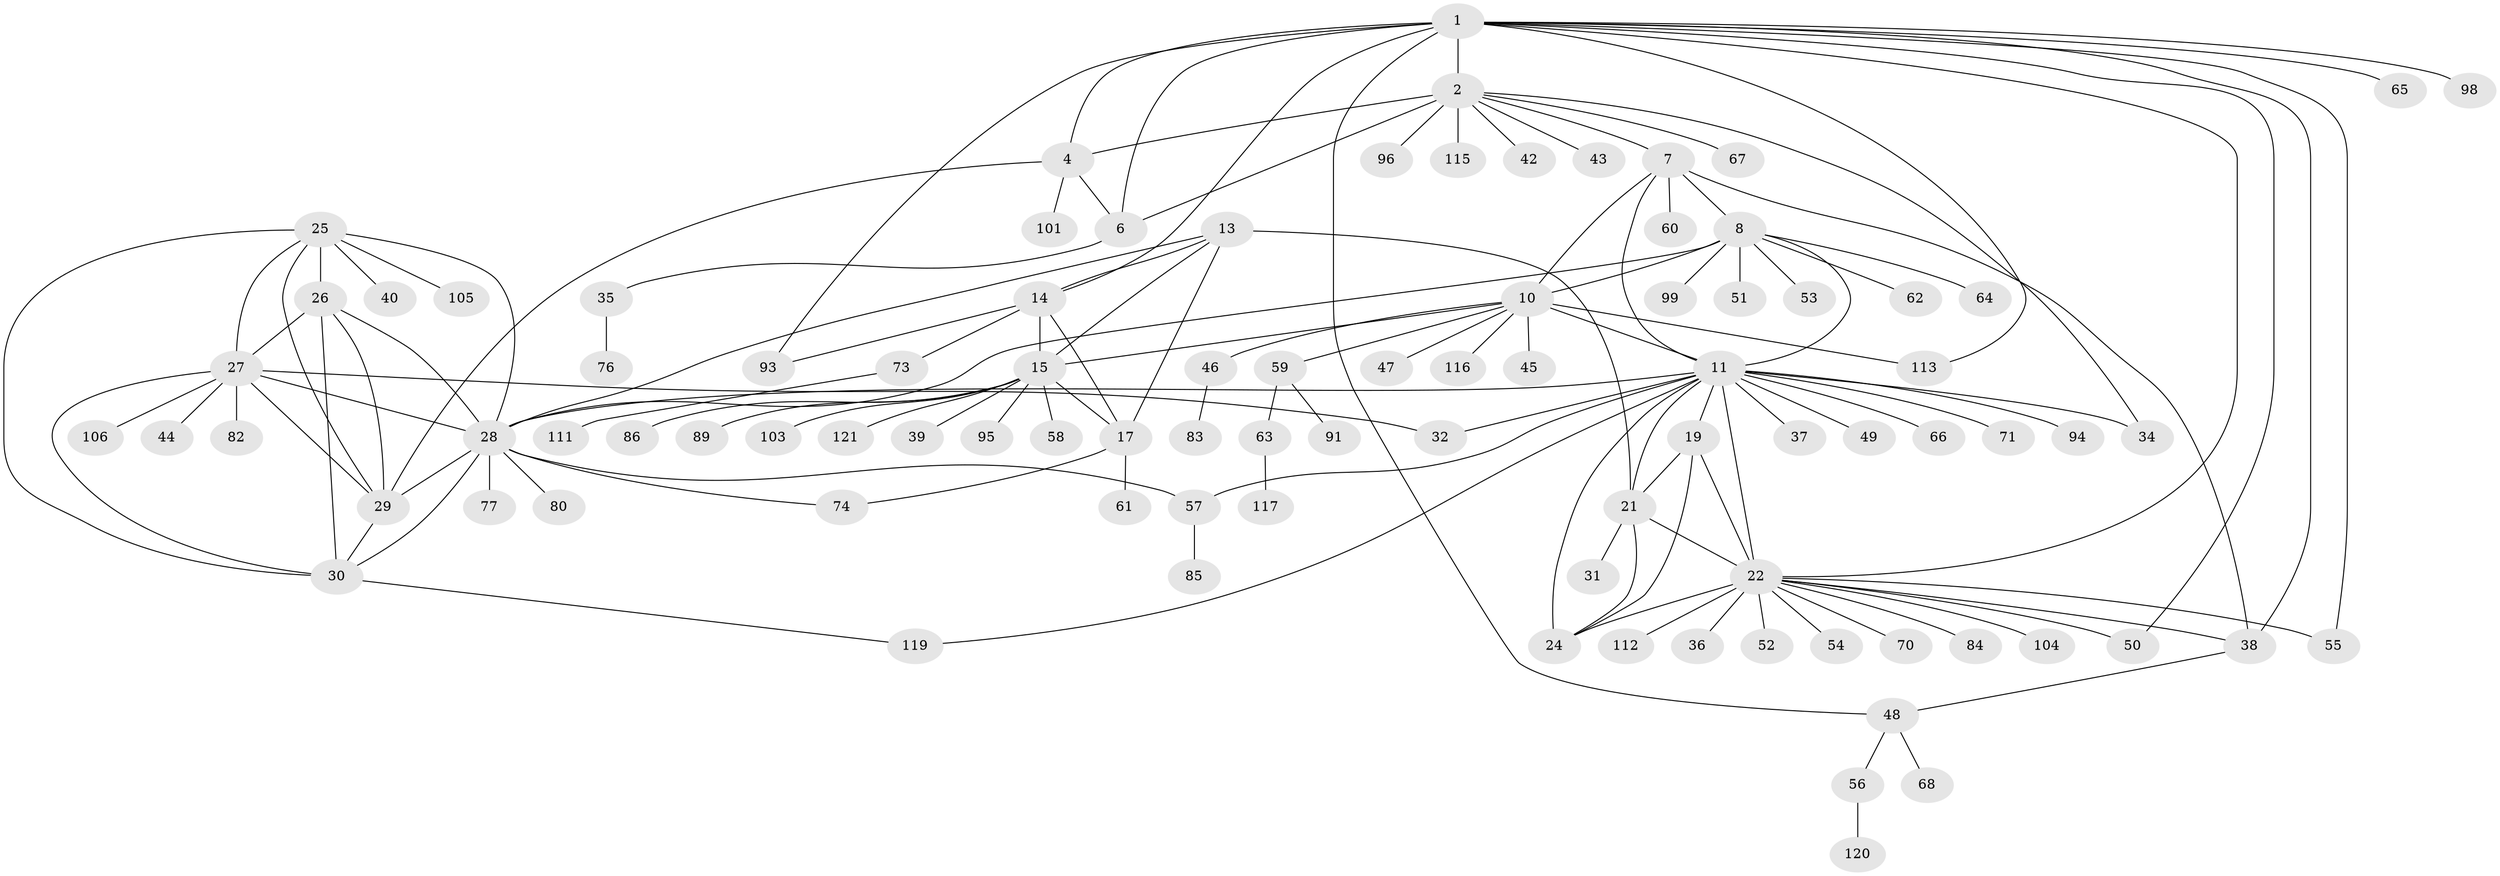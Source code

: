 // Generated by graph-tools (version 1.1) at 2025/24/03/03/25 07:24:13]
// undirected, 92 vertices, 134 edges
graph export_dot {
graph [start="1"]
  node [color=gray90,style=filled];
  1 [super="+5"];
  2 [super="+3"];
  4 [super="+107"];
  6 [super="+75"];
  7 [super="+97"];
  8 [super="+9"];
  10 [super="+12"];
  11 [super="+20"];
  13 [super="+114"];
  14 [super="+16"];
  15 [super="+18"];
  17 [super="+110"];
  19;
  21 [super="+33"];
  22 [super="+23"];
  24 [super="+41"];
  25 [super="+87"];
  26;
  27 [super="+109"];
  28 [super="+69"];
  29 [super="+78"];
  30 [super="+92"];
  31;
  32;
  34;
  35;
  36;
  37;
  38 [super="+100"];
  39;
  40 [super="+102"];
  42;
  43;
  44;
  45;
  46;
  47;
  48;
  49 [super="+90"];
  50;
  51;
  52;
  53;
  54;
  55;
  56;
  57 [super="+81"];
  58;
  59 [super="+88"];
  60;
  61;
  62;
  63 [super="+72"];
  64;
  65;
  66;
  67;
  68;
  70;
  71;
  73;
  74;
  76 [super="+79"];
  77;
  80 [super="+108"];
  82;
  83;
  84;
  85;
  86;
  89;
  91;
  93;
  94;
  95;
  96;
  98;
  99;
  101;
  103;
  104;
  105;
  106;
  111;
  112;
  113;
  115;
  116 [super="+118"];
  117;
  119;
  120;
  121;
  1 -- 2 [weight=4];
  1 -- 4 [weight=2];
  1 -- 6 [weight=2];
  1 -- 55;
  1 -- 65;
  1 -- 98;
  1 -- 14;
  1 -- 48;
  1 -- 113;
  1 -- 50;
  1 -- 93;
  1 -- 22;
  1 -- 38;
  2 -- 4 [weight=2];
  2 -- 6 [weight=2];
  2 -- 7;
  2 -- 34;
  2 -- 42;
  2 -- 43;
  2 -- 67;
  2 -- 96;
  2 -- 115;
  4 -- 6;
  4 -- 29 [weight=2];
  4 -- 101;
  6 -- 35;
  7 -- 8 [weight=2];
  7 -- 10 [weight=2];
  7 -- 11;
  7 -- 60;
  7 -- 38;
  8 -- 10 [weight=4];
  8 -- 11 [weight=2];
  8 -- 28;
  8 -- 64;
  8 -- 99;
  8 -- 51;
  8 -- 53;
  8 -- 62;
  10 -- 11 [weight=2];
  10 -- 45;
  10 -- 59;
  10 -- 113;
  10 -- 116;
  10 -- 46;
  10 -- 47;
  10 -- 15;
  11 -- 34;
  11 -- 71;
  11 -- 32;
  11 -- 66;
  11 -- 37;
  11 -- 49;
  11 -- 19;
  11 -- 21;
  11 -- 22 [weight=2];
  11 -- 119;
  11 -- 24;
  11 -- 57;
  11 -- 28;
  11 -- 94;
  13 -- 14 [weight=2];
  13 -- 15 [weight=2];
  13 -- 17;
  13 -- 21;
  13 -- 28;
  14 -- 15 [weight=4];
  14 -- 17 [weight=2];
  14 -- 93;
  14 -- 73;
  15 -- 17 [weight=2];
  15 -- 103;
  15 -- 89;
  15 -- 39;
  15 -- 86;
  15 -- 121;
  15 -- 58;
  15 -- 95;
  17 -- 61;
  17 -- 74;
  19 -- 21;
  19 -- 22 [weight=2];
  19 -- 24;
  21 -- 22 [weight=2];
  21 -- 24;
  21 -- 31;
  22 -- 24 [weight=2];
  22 -- 38;
  22 -- 52;
  22 -- 54;
  22 -- 104;
  22 -- 112;
  22 -- 36;
  22 -- 70;
  22 -- 50;
  22 -- 84;
  22 -- 55;
  25 -- 26;
  25 -- 27;
  25 -- 28;
  25 -- 29;
  25 -- 30;
  25 -- 40;
  25 -- 105;
  26 -- 27;
  26 -- 28;
  26 -- 29;
  26 -- 30;
  27 -- 28;
  27 -- 29;
  27 -- 30;
  27 -- 32;
  27 -- 44;
  27 -- 82;
  27 -- 106;
  28 -- 29;
  28 -- 30;
  28 -- 57;
  28 -- 74;
  28 -- 80;
  28 -- 77;
  29 -- 30;
  30 -- 119;
  35 -- 76;
  38 -- 48;
  46 -- 83;
  48 -- 56;
  48 -- 68;
  56 -- 120;
  57 -- 85;
  59 -- 63;
  59 -- 91;
  63 -- 117;
  73 -- 111;
}
